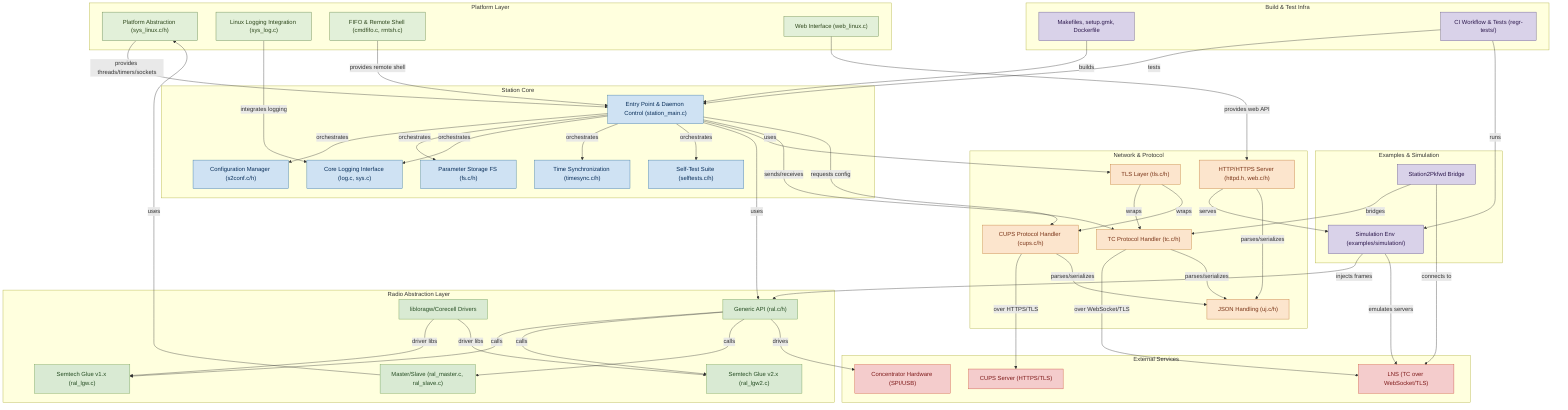 flowchart TB
    %% Platform Layer
    subgraph "Platform Layer" 
        direction TB
        SysLinux["Platform Abstraction (sys_linux.c/h)"]:::plat
        SysLogLinux["Linux Logging Integration (sys_log.c)"]:::plat
        SysFIFO["FIFO & Remote Shell (cmdfifo.c, rmtsh.c)"]:::plat
        WebLinux["Web Interface (web_linux.c)"]:::plat
    end

    %% Station Core
    subgraph "Station Core" 
        direction TB
        StationMain["Entry Point & Daemon Control (station_main.c)"]:::core
        ConfigMgr["Configuration Manager (s2conf.c/h)"]:::core
        ParamStore["Parameter Storage FS (fs.c/h)"]:::core
        LoggingCore["Core Logging Interface (log.c, sys.c)"]:::core
        TimeSync["Time Synchronization (timesync.c/h)"]:::core
        SelfTests["Self-Test Suite (selftests.c/h)"]:::core
    end

    %% Radio Abstraction Layer
    subgraph "Radio Abstraction Layer" 
        direction TB
        RALGeneric["Generic API (ral.c/h)"]:::ral
        RALLGW["Semtech Glue v1.x (ral_lgw.c)"]:::ral
        RALLGW2["Semtech Glue v2.x (ral_lgw2.c)"]:::ral
        RALMaster["Master/Slave (ral_master.c, ral_slave.c)"]:::ral
        RALDriver["libloragw/Corecell Drivers"]:::ral
    end

    %% Network & Protocol Stack
    subgraph "Network & Protocol" 
        direction TB
        TLSLayer["TLS Layer (tls.c/h)"]:::net
        TCHandler["TC Protocol Handler (tc.c/h)"]:::net
        CUPSHandler["CUPS Protocol Handler (cups.c/h)"]:::net
        HTTPServer["HTTP/HTTPS Server (httpd.h, web.c/h)"]:::net
        JSON["JSON Handling (uj.c/h)"]:::net
    end

    %% External Services
    subgraph "External Services"
        direction TB
        Concentrator["Concentrator Hardware (SPI/USB)"]:::ext
        LNS["LNS (TC over WebSocket/TLS)"]:::ext
        CUPSServer["CUPS Server (HTTPS/TLS)"]:::ext
    end

    %% Simulation & Examples
    subgraph "Examples & Simulation"
        direction TB
        Simulation["Simulation Env (examples/simulation/)"]:::infra
        Station2PKFwd["Station2Pkfwd Bridge"]:::infra
    end

    %% Build & Test Infrastructure
    subgraph "Build & Test Infra"
        direction TB
        BuildSystem["Makefiles, setup.gmk, Dockerfile"]:::infra
        CI["CI Workflow & Tests (regr-tests/)"]:::infra
    end

    %% Connections
    StationMain -->|orchestrates| ConfigMgr
    StationMain -->|orchestrates| ParamStore
    StationMain -->|orchestrates| LoggingCore
    StationMain -->|orchestrates| TimeSync
    StationMain -->|orchestrates| SelfTests
    StationMain -->|uses| RALGeneric
    StationMain -->|uses| TLSLayer

    %% Platform to Core
    SysLinux -->|provides threads/timers/sockets| StationMain
    SysLogLinux -->|integrates logging| LoggingCore
    SysFIFO -->|provides remote shell| StationMain
    WebLinux -->|provides web API| HTTPServer

    %% RAL to Platform
    RALGeneric -->|calls| RALLGW
    RALGeneric -->|calls| RALLGW2
    RALGeneric -->|calls| RALMaster
    RALMaster -->|uses| SysLinux
    RALGeneric -->|drives| Concentrator
    RALDriver -->|driver libs| RALLGW
    RALDriver -->|driver libs| RALLGW2

    %% Network flows
    StationMain -->|sends/receives| TCHandler
    StationMain -->|requests config| CUPSHandler
    TCHandler -->|over WebSocket/TLS| LNS
    CUPSHandler -->|over HTTPS/TLS| CUPSServer
    HTTPServer -->|serves| Simulation
    TLSLayer -->|wraps| TCHandler
    TLSLayer -->|wraps| CUPSHandler

    %% JSON usage
    TCHandler -->|parses/serializes| JSON
    CUPSHandler -->|parses/serializes| JSON
    HTTPServer -->|parses/serializes| JSON

    %% Simulation & Bridge
    Simulation -->|injects frames| RALGeneric
    Simulation -->|emulates servers| LNS
    Station2PKFwd -->|bridges| TCHandler
    Station2PKFwd -->|connects to| LNS

    %% Build & CI
    BuildSystem -->|builds| StationMain
    CI -->|tests| StationMain
    CI -->|runs| Simulation

    %% Click Events
    click StationMain "https://github.com/lorabasics/basicstation/blob/master/src-linux/station_main.c"
    click ConfigMgr "https://github.com/lorabasics/basicstation/blob/master/src/s2conf.c"
    click ConfigMgr "https://github.com/lorabasics/basicstation/blob/master/src/s2conf.h"
    click ParamStore "https://github.com/lorabasics/basicstation/blob/master/src/fs.c"
    click ParamStore "https://github.com/lorabasics/basicstation/blob/master/src/fs.h"
    click LoggingCore "https://github.com/lorabasics/basicstation/blob/master/src/log.c"
    click LoggingCore "https://github.com/lorabasics/basicstation/blob/master/src/sys.c"
    click SysLogLinux "https://github.com/lorabasics/basicstation/blob/master/src-linux/sys_log.c"
    click TimeSync "https://github.com/lorabasics/basicstation/blob/master/src/timesync.c"
    click TimeSync "https://github.com/lorabasics/basicstation/blob/master/src/timesync.h"
    click SelfTests "https://github.com/lorabasics/basicstation/blob/master/src/selftests.c"
    click SelfTests "https://github.com/lorabasics/basicstation/blob/master/src/selftests.h"
    click RALGeneric "https://github.com/lorabasics/basicstation/blob/master/src/ral.c"
    click RALGeneric "https://github.com/lorabasics/basicstation/blob/master/src/ral.h"
    click RALLGW "https://github.com/lorabasics/basicstation/blob/master/src/ral_lgw.c"
    click RALLGW2 "https://github.com/lorabasics/basicstation/blob/master/src/ral_lgw2.c"
    click RALMaster "https://github.com/lorabasics/basicstation/blob/master/src-linux/ral_master.c"
    click RALMaster "https://github.com/lorabasics/basicstation/blob/master/src-linux/ral_slave.c"
    click RALDriver "https://github.com/lorabasics/basicstation/tree/master/deps/lgw/"
    click RALDriver "https://github.com/lorabasics/basicstation/tree/master/deps/lgw1302/"
    click TLSLayer "https://github.com/lorabasics/basicstation/blob/master/src/tls.c"
    click TLSLayer "https://github.com/lorabasics/basicstation/blob/master/src/tls.h"
    click TCHandler "https://github.com/lorabasics/basicstation/blob/master/src/tc.c"
    click TCHandler "https://github.com/lorabasics/basicstation/blob/master/src/tc.h"
    click CUPSHandler "https://github.com/lorabasics/basicstation/blob/master/src/cups.c"
    click CUPSHandler "https://github.com/lorabasics/basicstation/blob/master/src/cups.h"
    click HTTPServer "https://github.com/lorabasics/basicstation/blob/master/src/httpd.h"
    click HTTPServer "https://github.com/lorabasics/basicstation/blob/master/src/http.h"
    click HTTPServer "https://github.com/lorabasics/basicstation/blob/master/src/web.c"
    click HTTPServer "https://github.com/lorabasics/basicstation/blob/master/src/web.h"
    click JSON "https://github.com/lorabasics/basicstation/blob/master/src/uj.c"
    click JSON "https://github.com/lorabasics/basicstation/blob/master/src/uj.h"
    click SysLinux "https://github.com/lorabasics/basicstation/blob/master/src-linux/sys_linux.c"
    click SysLinux "https://github.com/lorabasics/basicstation/blob/master/src-linux/sys_linux.h"
    click SysFIFO "https://github.com/lorabasics/basicstation/blob/master/src-linux/cmdfifo.c"
    click SysFIFO "https://github.com/lorabasics/basicstation/blob/master/src-linux/commands.c"
    click SysFIFO "https://github.com/lorabasics/basicstation/blob/master/src-linux/rmtsh.c"
    click WebLinux "https://github.com/lorabasics/basicstation/blob/master/src-linux/web_linux.c"
    click Simulation "https://github.com/lorabasics/basicstation/tree/master/examples/simulation/"
    click Station2PKFwd "https://github.com/lorabasics/basicstation/tree/master/examples/station2pkfwd/"
    click BuildSystem "https://github.com/lorabasics/basicstation/tree/master/makefile"
    click BuildSystem "https://github.com/lorabasics/basicstation/blob/master/setup.gmk"
    click BuildSystem "https://github.com/lorabasics/basicstation/tree/master/Dockerfile"
    click CI "https://github.com/lorabasics/basicstation/tree/master/regr-tests/"
    click CI "https://github.com/lorabasics/basicstation/blob/master/.github/workflows/regr-tests.yml"

    %% Styles
    classDef core fill:#cfe2f3,stroke:#2f6f9f,color:#0a2f5a;
    classDef ral fill:#d9ead3,stroke:#6a994e,color:#264d23;
    classDef net fill:#fce5cd,stroke:#bf7530,color:#7a3519;
    classDef plat fill:#e2f0d9,stroke:#5a7d3c,color:#2e471c;
    classDef ext fill:#f4cccc,stroke:#cc4a3b,color:#7f1c1c;
    classDef infra fill:#d9d2e9,stroke:#5a4e85,color:#2e1a4e;